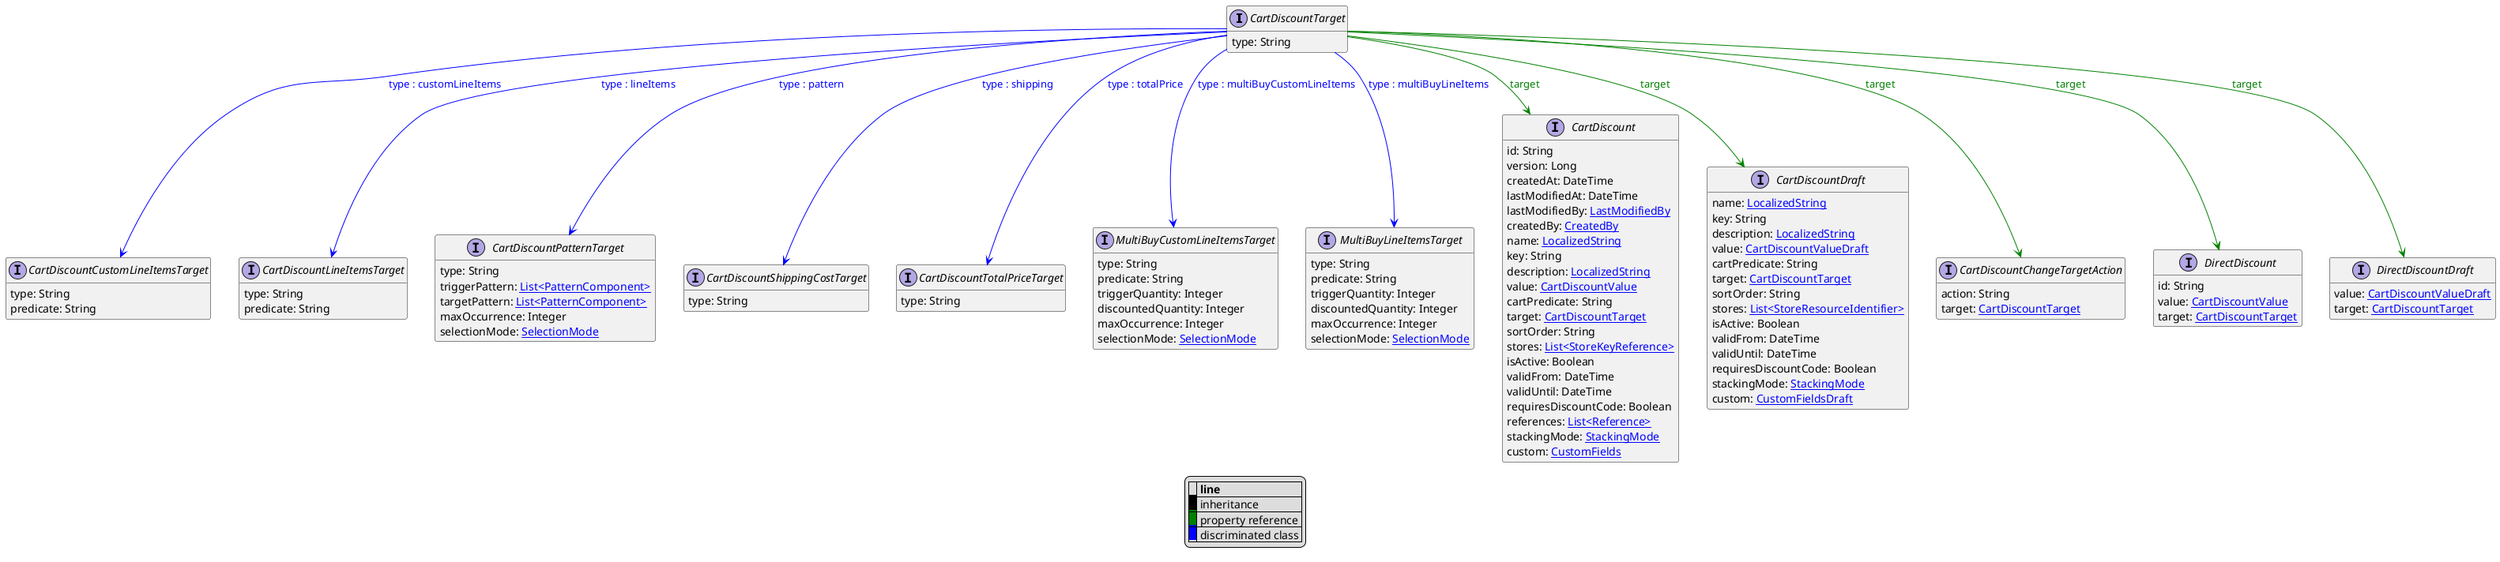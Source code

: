 @startuml

hide empty fields
hide empty methods
legend
|= |= line |
|<back:black>   </back>| inheritance |
|<back:green>   </back>| property reference |
|<back:blue>   </back>| discriminated class |
endlegend
interface CartDiscountTarget [[CartDiscountTarget.svg]]  {
    type: String
}


interface CartDiscountCustomLineItemsTarget [[CartDiscountCustomLineItemsTarget.svg]]  {
    type: String
    predicate: String
}
interface CartDiscountLineItemsTarget [[CartDiscountLineItemsTarget.svg]]  {
    type: String
    predicate: String
}
interface CartDiscountPatternTarget [[CartDiscountPatternTarget.svg]]  {
    type: String
    triggerPattern: [[PatternComponent.svg List<PatternComponent>]]
    targetPattern: [[PatternComponent.svg List<PatternComponent>]]
    maxOccurrence: Integer
    selectionMode: [[SelectionMode.svg SelectionMode]]
}
interface CartDiscountShippingCostTarget [[CartDiscountShippingCostTarget.svg]]  {
    type: String
}
interface CartDiscountTotalPriceTarget [[CartDiscountTotalPriceTarget.svg]]  {
    type: String
}
interface MultiBuyCustomLineItemsTarget [[MultiBuyCustomLineItemsTarget.svg]]  {
    type: String
    predicate: String
    triggerQuantity: Integer
    discountedQuantity: Integer
    maxOccurrence: Integer
    selectionMode: [[SelectionMode.svg SelectionMode]]
}
interface MultiBuyLineItemsTarget [[MultiBuyLineItemsTarget.svg]]  {
    type: String
    predicate: String
    triggerQuantity: Integer
    discountedQuantity: Integer
    maxOccurrence: Integer
    selectionMode: [[SelectionMode.svg SelectionMode]]
}
interface CartDiscount [[CartDiscount.svg]]  {
    id: String
    version: Long
    createdAt: DateTime
    lastModifiedAt: DateTime
    lastModifiedBy: [[LastModifiedBy.svg LastModifiedBy]]
    createdBy: [[CreatedBy.svg CreatedBy]]
    name: [[LocalizedString.svg LocalizedString]]
    key: String
    description: [[LocalizedString.svg LocalizedString]]
    value: [[CartDiscountValue.svg CartDiscountValue]]
    cartPredicate: String
    target: [[CartDiscountTarget.svg CartDiscountTarget]]
    sortOrder: String
    stores: [[StoreKeyReference.svg List<StoreKeyReference>]]
    isActive: Boolean
    validFrom: DateTime
    validUntil: DateTime
    requiresDiscountCode: Boolean
    references: [[Reference.svg List<Reference>]]
    stackingMode: [[StackingMode.svg StackingMode]]
    custom: [[CustomFields.svg CustomFields]]
}
interface CartDiscountDraft [[CartDiscountDraft.svg]]  {
    name: [[LocalizedString.svg LocalizedString]]
    key: String
    description: [[LocalizedString.svg LocalizedString]]
    value: [[CartDiscountValueDraft.svg CartDiscountValueDraft]]
    cartPredicate: String
    target: [[CartDiscountTarget.svg CartDiscountTarget]]
    sortOrder: String
    stores: [[StoreResourceIdentifier.svg List<StoreResourceIdentifier>]]
    isActive: Boolean
    validFrom: DateTime
    validUntil: DateTime
    requiresDiscountCode: Boolean
    stackingMode: [[StackingMode.svg StackingMode]]
    custom: [[CustomFieldsDraft.svg CustomFieldsDraft]]
}
interface CartDiscountChangeTargetAction [[CartDiscountChangeTargetAction.svg]]  {
    action: String
    target: [[CartDiscountTarget.svg CartDiscountTarget]]
}
interface DirectDiscount [[DirectDiscount.svg]]  {
    id: String
    value: [[CartDiscountValue.svg CartDiscountValue]]
    target: [[CartDiscountTarget.svg CartDiscountTarget]]
}
interface DirectDiscountDraft [[DirectDiscountDraft.svg]]  {
    value: [[CartDiscountValueDraft.svg CartDiscountValueDraft]]
    target: [[CartDiscountTarget.svg CartDiscountTarget]]
}
CartDiscountTarget --> CartDiscountCustomLineItemsTarget #blue;text:blue : "type : customLineItems"
CartDiscountTarget --> CartDiscountLineItemsTarget #blue;text:blue : "type : lineItems"
CartDiscountTarget --> CartDiscountPatternTarget #blue;text:blue : "type : pattern"
CartDiscountTarget --> CartDiscountShippingCostTarget #blue;text:blue : "type : shipping"
CartDiscountTarget --> CartDiscountTotalPriceTarget #blue;text:blue : "type : totalPrice"
CartDiscountTarget --> MultiBuyCustomLineItemsTarget #blue;text:blue : "type : multiBuyCustomLineItems"
CartDiscountTarget --> MultiBuyLineItemsTarget #blue;text:blue : "type : multiBuyLineItems"
CartDiscountTarget --> CartDiscount #green;text:green : "target"
CartDiscountTarget --> CartDiscountDraft #green;text:green : "target"
CartDiscountTarget --> CartDiscountChangeTargetAction #green;text:green : "target"
CartDiscountTarget --> DirectDiscount #green;text:green : "target"
CartDiscountTarget --> DirectDiscountDraft #green;text:green : "target"
@enduml
